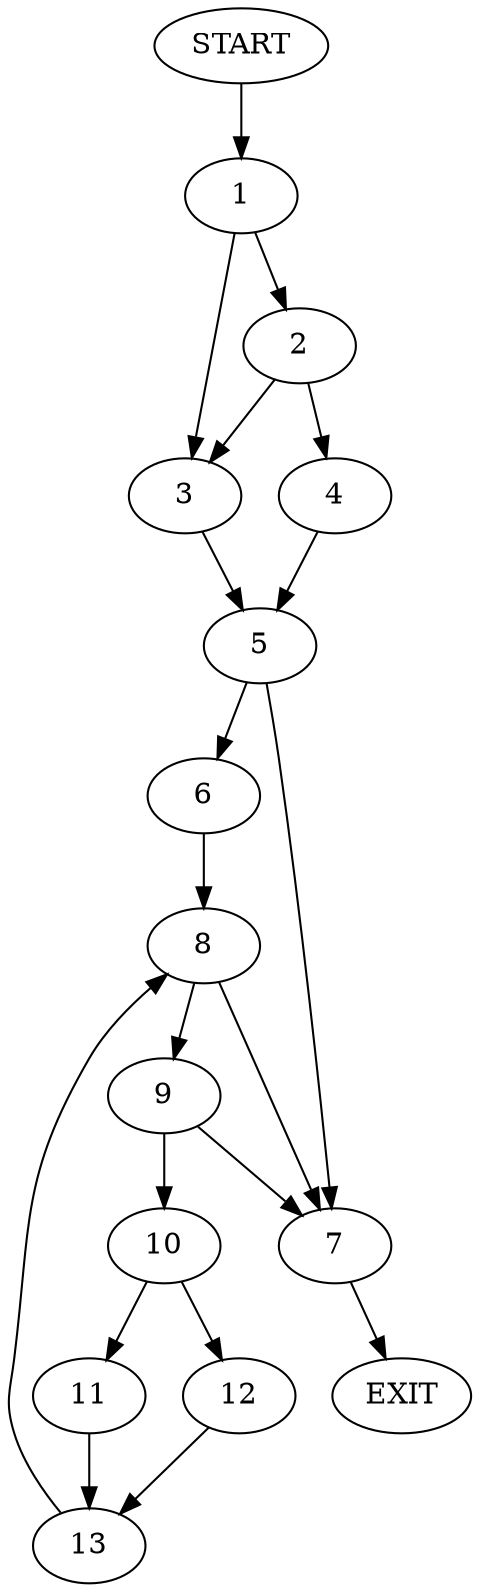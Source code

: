 digraph {
0 [label="START"]
14 [label="EXIT"]
0 -> 1
1 -> 2
1 -> 3
2 -> 3
2 -> 4
3 -> 5
4 -> 5
5 -> 6
5 -> 7
7 -> 14
6 -> 8
8 -> 9
8 -> 7
9 -> 10
9 -> 7
10 -> 11
10 -> 12
11 -> 13
12 -> 13
13 -> 8
}
